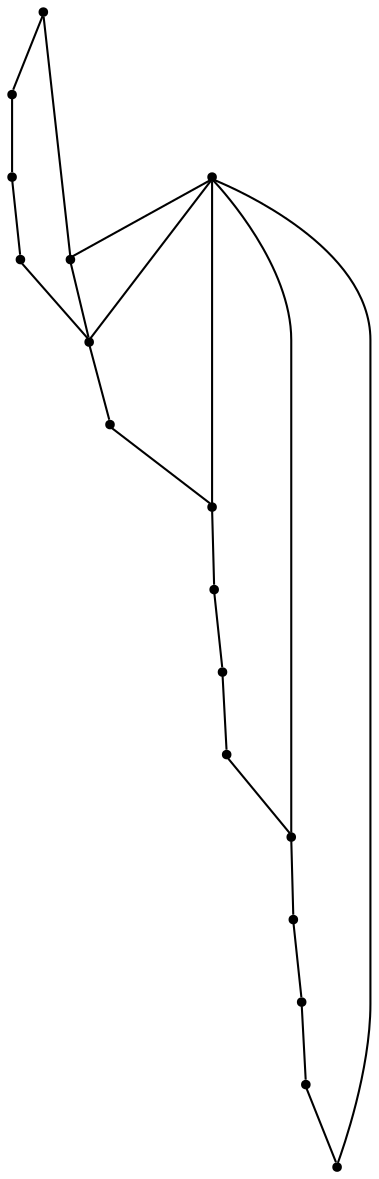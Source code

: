 graph {
  node [shape=point,comment="{\"directed\":false,\"doi\":\"10.4230/LIPIcs.GD.2024.30\",\"figure\":\"16 (7)\"}"]

  v0 [pos="1167.8675824505112,2082.4531533211775"]
  v1 [pos="1164.6666784621802,2116.95437701119"]
  v2 [pos="1149.2207840596157,2147.9679530902868"]
  v3 [pos="1158.3816323809838,2049.1269936068306"]
  v4 [pos="1123.6094820215355,2171.310408384169"]
  v5 [pos="1137.4966432771162,2021.4759704021762"]
  v6 [pos="1091.2922568738322,2183.8276388588133"]
  v7 [pos="1108.0301636229542,2003.2377618396958"]
  v8 [pos="1039.8989298628258,2003.2377618396958"]
  v9 [pos="1056.6368366119477,2183.8276388588133"]
  v10 [pos="1073.966597707557,1996.871059663617"]
  v11 [pos="989.5475882964034,2049.1269936068306"]
  v12 [pos="1024.3196114642446,2171.310408384169"]
  v13 [pos="998.7084366177717,2147.9679530902868"]
  v14 [pos="1010.4324502086639,2021.4759704021762"]
  v15 [pos="983.2624786194035,2116.9503078558487"]
  v16 [pos="980.0616382268762,2082.4531533211775"]

  v0 -- v1 [id="-1",pos="1167.8675824505112,2082.4531533211775 1164.6666784621802,2116.95437701119 1164.6666784621802,2116.95437701119 1164.6666784621802,2116.95437701119"]
  v16 -- v11 [id="-2",pos="980.0616382268762,2082.4531533211775 989.5475882964034,2049.1269936068306 989.5475882964034,2049.1269936068306 989.5475882964034,2049.1269936068306"]
  v15 -- v16 [id="-3",pos="983.2624786194035,2116.9503078558487 980.0616382268762,2082.4531533211775 980.0616382268762,2082.4531533211775 980.0616382268762,2082.4531533211775"]
  v11 -- v14 [id="-4",pos="989.5475882964034,2049.1269936068306 1010.4324502086639,2021.4759704021762 1010.4324502086639,2021.4759704021762 1010.4324502086639,2021.4759704021762"]
  v11 -- v6 [id="-5",pos="989.5475882964034,2049.1269936068306 1091.2922568738322,2183.8276388588133 1091.2922568738322,2183.8276388588133 1091.2922568738322,2183.8276388588133"]
  v13 -- v15 [id="-6",pos="998.7084366177717,2147.9679530902868 983.2624786194035,2116.9503078558487 983.2624786194035,2116.9503078558487 983.2624786194035,2116.9503078558487"]
  v14 -- v8 [id="-7",pos="1010.4324502086639,2021.4759704021762 1039.8989298628258,2003.2377618396958 1039.8989298628258,2003.2377618396958 1039.8989298628258,2003.2377618396958"]
  v12 -- v9 [id="-8",pos="1024.3196114642446,2171.310408384169 1056.6368366119477,2183.8276388588133 1056.6368366119477,2183.8276388588133 1056.6368366119477,2183.8276388588133"]
  v12 -- v13 [id="-9",pos="1024.3196114642446,2171.310408384169 998.7084366177717,2147.9679530902868 998.7084366177717,2147.9679530902868 998.7084366177717,2147.9679530902868"]
  v8 -- v10 [id="-10",pos="1039.8989298628258,2003.2377618396958 1073.966597707557,1996.871059663617 1073.966597707557,1996.871059663617 1073.966597707557,1996.871059663617"]
  v9 -- v11 [id="-12",pos="1056.6368366119477,2183.8276388588133 989.5475882964034,2049.1269936068306 989.5475882964034,2049.1269936068306 989.5475882964034,2049.1269936068306"]
  v10 -- v7 [id="-13",pos="1073.966597707557,1996.871059663617 1108.0301636229542,2003.2377618396958 1108.0301636229542,2003.2377618396958 1108.0301636229542,2003.2377618396958"]
  v6 -- v9 [id="-14",pos="1091.2922568738322,2183.8276388588133 1056.6368366119477,2183.8276388588133 1056.6368366119477,2183.8276388588133 1056.6368366119477,2183.8276388588133"]
  v6 -- v4 [id="-16",pos="1091.2922568738322,2183.8276388588133 1123.6094820215355,2171.310408384169 1123.6094820215355,2171.310408384169 1123.6094820215355,2171.310408384169"]
  v6 -- v3 [id="-17",pos="1091.2922568738322,2183.8276388588133 1158.3816323809838,2049.1269936068306 1158.3816323809838,2049.1269936068306 1158.3816323809838,2049.1269936068306"]
  v6 -- v8 [id="-18",pos="1091.2922568738322,2183.8276388588133 1039.8989298628258,2003.2377618396958 1039.8989298628258,2003.2377618396958 1039.8989298628258,2003.2377618396958"]
  v7 -- v5 [id="-19",pos="1108.0301636229542,2003.2377618396958 1137.4966432771162,2021.4759704021762 1137.4966432771162,2021.4759704021762 1137.4966432771162,2021.4759704021762"]
  v5 -- v3 [id="-21",pos="1137.4966432771162,2021.4759704021762 1158.3816323809838,2049.1269936068306 1158.3816323809838,2049.1269936068306 1158.3816323809838,2049.1269936068306"]
  v2 -- v4 [id="-22",pos="1149.2207840596157,2147.9679530902868 1123.6094820215355,2171.310408384169 1123.6094820215355,2171.310408384169 1123.6094820215355,2171.310408384169"]
  v3 -- v0 [id="-23",pos="1158.3816323809838,2049.1269936068306 1167.8675824505112,2082.4531533211775 1167.8675824505112,2082.4531533211775 1167.8675824505112,2082.4531533211775"]
  v1 -- v2 [id="-24",pos="1164.6666784621802,2116.95437701119 1149.2207840596157,2147.9679530902868 1149.2207840596157,2147.9679530902868 1149.2207840596157,2147.9679530902868"]
}